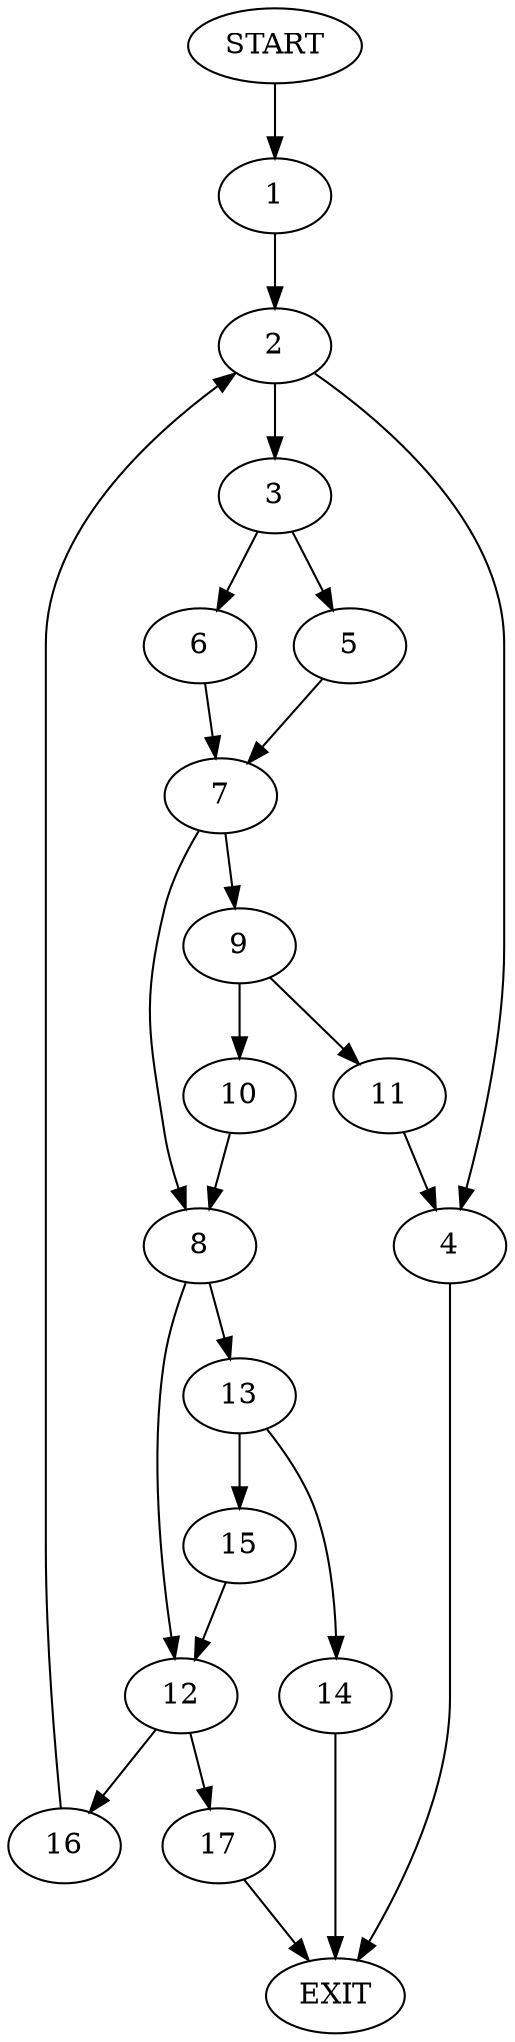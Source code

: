 digraph {
0 [label="START"]
18 [label="EXIT"]
0 -> 1
1 -> 2
2 -> 3
2 -> 4
4 -> 18
3 -> 5
3 -> 6
5 -> 7
6 -> 7
7 -> 8
7 -> 9
9 -> 10
9 -> 11
8 -> 12
8 -> 13
11 -> 4
10 -> 8
13 -> 14
13 -> 15
12 -> 16
12 -> 17
14 -> 18
15 -> 12
16 -> 2
17 -> 18
}

